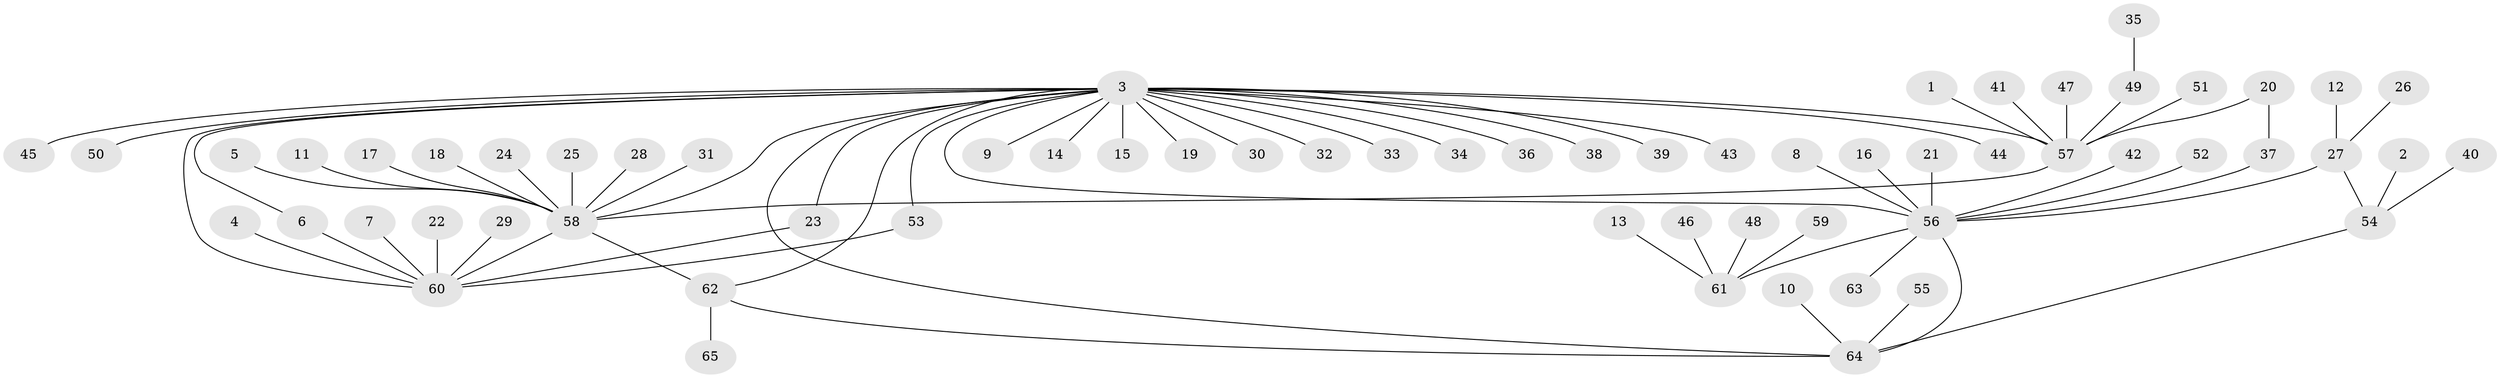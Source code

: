 // original degree distribution, {1: 0.6511627906976745, 28: 0.007751937984496124, 10: 0.007751937984496124, 2: 0.14728682170542637, 12: 0.007751937984496124, 7: 0.015503875968992248, 6: 0.015503875968992248, 3: 0.09302325581395349, 11: 0.007751937984496124, 4: 0.031007751937984496, 14: 0.007751937984496124, 5: 0.007751937984496124}
// Generated by graph-tools (version 1.1) at 2025/25/03/09/25 03:25:58]
// undirected, 65 vertices, 74 edges
graph export_dot {
graph [start="1"]
  node [color=gray90,style=filled];
  1;
  2;
  3;
  4;
  5;
  6;
  7;
  8;
  9;
  10;
  11;
  12;
  13;
  14;
  15;
  16;
  17;
  18;
  19;
  20;
  21;
  22;
  23;
  24;
  25;
  26;
  27;
  28;
  29;
  30;
  31;
  32;
  33;
  34;
  35;
  36;
  37;
  38;
  39;
  40;
  41;
  42;
  43;
  44;
  45;
  46;
  47;
  48;
  49;
  50;
  51;
  52;
  53;
  54;
  55;
  56;
  57;
  58;
  59;
  60;
  61;
  62;
  63;
  64;
  65;
  1 -- 57 [weight=1.0];
  2 -- 54 [weight=1.0];
  3 -- 6 [weight=1.0];
  3 -- 9 [weight=1.0];
  3 -- 14 [weight=1.0];
  3 -- 15 [weight=1.0];
  3 -- 19 [weight=1.0];
  3 -- 23 [weight=1.0];
  3 -- 30 [weight=1.0];
  3 -- 32 [weight=1.0];
  3 -- 33 [weight=1.0];
  3 -- 34 [weight=1.0];
  3 -- 36 [weight=1.0];
  3 -- 38 [weight=1.0];
  3 -- 39 [weight=1.0];
  3 -- 43 [weight=2.0];
  3 -- 44 [weight=1.0];
  3 -- 45 [weight=1.0];
  3 -- 50 [weight=1.0];
  3 -- 53 [weight=1.0];
  3 -- 56 [weight=1.0];
  3 -- 57 [weight=1.0];
  3 -- 58 [weight=1.0];
  3 -- 60 [weight=1.0];
  3 -- 62 [weight=1.0];
  3 -- 64 [weight=1.0];
  4 -- 60 [weight=1.0];
  5 -- 58 [weight=1.0];
  6 -- 60 [weight=1.0];
  7 -- 60 [weight=1.0];
  8 -- 56 [weight=1.0];
  10 -- 64 [weight=1.0];
  11 -- 58 [weight=1.0];
  12 -- 27 [weight=1.0];
  13 -- 61 [weight=1.0];
  16 -- 56 [weight=1.0];
  17 -- 58 [weight=1.0];
  18 -- 58 [weight=1.0];
  20 -- 37 [weight=1.0];
  20 -- 57 [weight=1.0];
  21 -- 56 [weight=1.0];
  22 -- 60 [weight=1.0];
  23 -- 60 [weight=1.0];
  24 -- 58 [weight=1.0];
  25 -- 58 [weight=1.0];
  26 -- 27 [weight=1.0];
  27 -- 54 [weight=1.0];
  27 -- 56 [weight=1.0];
  28 -- 58 [weight=1.0];
  29 -- 60 [weight=1.0];
  31 -- 58 [weight=1.0];
  35 -- 49 [weight=1.0];
  37 -- 56 [weight=1.0];
  40 -- 54 [weight=1.0];
  41 -- 57 [weight=1.0];
  42 -- 56 [weight=1.0];
  46 -- 61 [weight=1.0];
  47 -- 57 [weight=1.0];
  48 -- 61 [weight=1.0];
  49 -- 57 [weight=1.0];
  51 -- 57 [weight=1.0];
  52 -- 56 [weight=1.0];
  53 -- 60 [weight=1.0];
  54 -- 64 [weight=1.0];
  55 -- 64 [weight=1.0];
  56 -- 61 [weight=1.0];
  56 -- 63 [weight=1.0];
  56 -- 64 [weight=1.0];
  57 -- 58 [weight=1.0];
  58 -- 60 [weight=1.0];
  58 -- 62 [weight=1.0];
  59 -- 61 [weight=1.0];
  62 -- 64 [weight=1.0];
  62 -- 65 [weight=1.0];
}
